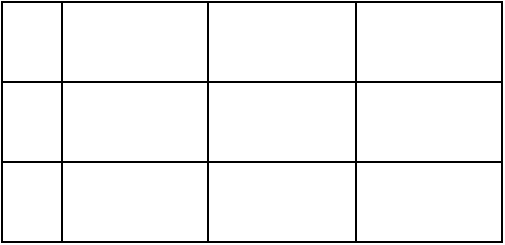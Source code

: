 <mxfile version="24.4.13" type="github" pages="2">
  <diagram name="第 1 页" id="B3vYnTvsGBG1Hv9em8wt">
    <mxGraphModel dx="1050" dy="530" grid="1" gridSize="10" guides="1" tooltips="1" connect="1" arrows="1" fold="1" page="1" pageScale="1" pageWidth="827" pageHeight="1169" math="0" shadow="0">
      <root>
        <mxCell id="0" />
        <mxCell id="1" parent="0" />
        <mxCell id="THLBpQqU5_v84O20wpuA-2" value="" style="shape=table;startSize=0;container=1;collapsible=0;childLayout=tableLayout;fontSize=16;textShadow=0;" vertex="1" parent="1">
          <mxGeometry x="130" y="340" width="250" height="120" as="geometry" />
        </mxCell>
        <mxCell id="THLBpQqU5_v84O20wpuA-3" value="" style="shape=tableRow;horizontal=0;startSize=30;swimlaneHead=0;swimlaneBody=0;strokeColor=inherit;top=0;left=0;bottom=0;right=0;collapsible=0;dropTarget=0;fillColor=none;points=[[0,0.5],[1,0.5]];portConstraint=eastwest;fontSize=16;textShadow=0;" vertex="1" parent="THLBpQqU5_v84O20wpuA-2">
          <mxGeometry width="250" height="40" as="geometry" />
        </mxCell>
        <mxCell id="THLBpQqU5_v84O20wpuA-4" value="" style="shape=partialRectangle;html=1;whiteSpace=wrap;connectable=0;strokeColor=inherit;overflow=hidden;fillColor=none;top=0;left=0;bottom=0;right=0;pointerEvents=1;fontSize=16;textShadow=0;" vertex="1" parent="THLBpQqU5_v84O20wpuA-3">
          <mxGeometry x="30" width="73" height="40" as="geometry">
            <mxRectangle width="73" height="40" as="alternateBounds" />
          </mxGeometry>
        </mxCell>
        <mxCell id="THLBpQqU5_v84O20wpuA-5" value="" style="shape=partialRectangle;html=1;whiteSpace=wrap;connectable=0;strokeColor=inherit;overflow=hidden;fillColor=none;top=0;left=0;bottom=0;right=0;pointerEvents=1;fontSize=16;textShadow=0;" vertex="1" parent="THLBpQqU5_v84O20wpuA-3">
          <mxGeometry x="103" width="74" height="40" as="geometry">
            <mxRectangle width="74" height="40" as="alternateBounds" />
          </mxGeometry>
        </mxCell>
        <mxCell id="THLBpQqU5_v84O20wpuA-6" value="" style="shape=partialRectangle;html=1;whiteSpace=wrap;connectable=0;strokeColor=inherit;overflow=hidden;fillColor=none;top=0;left=0;bottom=0;right=0;pointerEvents=1;fontSize=16;textShadow=0;" vertex="1" parent="THLBpQqU5_v84O20wpuA-3">
          <mxGeometry x="177" width="73" height="40" as="geometry">
            <mxRectangle width="73" height="40" as="alternateBounds" />
          </mxGeometry>
        </mxCell>
        <mxCell id="THLBpQqU5_v84O20wpuA-11" value="" style="shape=tableRow;horizontal=0;startSize=30;swimlaneHead=0;swimlaneBody=0;strokeColor=inherit;top=0;left=0;bottom=0;right=0;collapsible=0;dropTarget=0;fillColor=none;points=[[0,0.5],[1,0.5]];portConstraint=eastwest;fontSize=16;textShadow=0;" vertex="1" parent="THLBpQqU5_v84O20wpuA-2">
          <mxGeometry y="40" width="250" height="40" as="geometry" />
        </mxCell>
        <mxCell id="THLBpQqU5_v84O20wpuA-12" value="" style="shape=partialRectangle;html=1;whiteSpace=wrap;connectable=0;strokeColor=inherit;overflow=hidden;fillColor=none;top=0;left=0;bottom=0;right=0;pointerEvents=1;fontSize=16;textShadow=0;" vertex="1" parent="THLBpQqU5_v84O20wpuA-11">
          <mxGeometry x="30" width="73" height="40" as="geometry">
            <mxRectangle width="73" height="40" as="alternateBounds" />
          </mxGeometry>
        </mxCell>
        <mxCell id="THLBpQqU5_v84O20wpuA-13" value="" style="shape=partialRectangle;html=1;whiteSpace=wrap;connectable=0;strokeColor=inherit;overflow=hidden;fillColor=none;top=0;left=0;bottom=0;right=0;pointerEvents=1;fontSize=16;textShadow=0;" vertex="1" parent="THLBpQqU5_v84O20wpuA-11">
          <mxGeometry x="103" width="74" height="40" as="geometry">
            <mxRectangle width="74" height="40" as="alternateBounds" />
          </mxGeometry>
        </mxCell>
        <mxCell id="THLBpQqU5_v84O20wpuA-14" value="" style="shape=partialRectangle;html=1;whiteSpace=wrap;connectable=0;strokeColor=inherit;overflow=hidden;fillColor=none;top=0;left=0;bottom=0;right=0;pointerEvents=1;fontSize=16;textShadow=0;" vertex="1" parent="THLBpQqU5_v84O20wpuA-11">
          <mxGeometry x="177" width="73" height="40" as="geometry">
            <mxRectangle width="73" height="40" as="alternateBounds" />
          </mxGeometry>
        </mxCell>
        <mxCell id="THLBpQqU5_v84O20wpuA-7" value="" style="shape=tableRow;horizontal=0;startSize=30;swimlaneHead=0;swimlaneBody=0;strokeColor=inherit;top=0;left=0;bottom=0;right=0;collapsible=0;dropTarget=0;fillColor=none;points=[[0,0.5],[1,0.5]];portConstraint=eastwest;fontSize=16;textShadow=0;" vertex="1" parent="THLBpQqU5_v84O20wpuA-2">
          <mxGeometry y="80" width="250" height="40" as="geometry" />
        </mxCell>
        <mxCell id="THLBpQqU5_v84O20wpuA-8" value="" style="shape=partialRectangle;html=1;whiteSpace=wrap;connectable=0;strokeColor=inherit;overflow=hidden;fillColor=none;top=0;left=0;bottom=0;right=0;pointerEvents=1;fontSize=16;textShadow=0;" vertex="1" parent="THLBpQqU5_v84O20wpuA-7">
          <mxGeometry x="30" width="73" height="40" as="geometry">
            <mxRectangle width="73" height="40" as="alternateBounds" />
          </mxGeometry>
        </mxCell>
        <mxCell id="THLBpQqU5_v84O20wpuA-9" value="" style="shape=partialRectangle;html=1;whiteSpace=wrap;connectable=0;strokeColor=inherit;overflow=hidden;fillColor=none;top=0;left=0;bottom=0;right=0;pointerEvents=1;fontSize=16;textShadow=0;" vertex="1" parent="THLBpQqU5_v84O20wpuA-7">
          <mxGeometry x="103" width="74" height="40" as="geometry">
            <mxRectangle width="74" height="40" as="alternateBounds" />
          </mxGeometry>
        </mxCell>
        <mxCell id="THLBpQqU5_v84O20wpuA-10" value="" style="shape=partialRectangle;html=1;whiteSpace=wrap;connectable=0;strokeColor=inherit;overflow=hidden;fillColor=none;top=0;left=0;bottom=0;right=0;pointerEvents=1;fontSize=16;textShadow=0;" vertex="1" parent="THLBpQqU5_v84O20wpuA-7">
          <mxGeometry x="177" width="73" height="40" as="geometry">
            <mxRectangle width="73" height="40" as="alternateBounds" />
          </mxGeometry>
        </mxCell>
      </root>
    </mxGraphModel>
  </diagram>
  <diagram id="xkuAZWn0zsy6626wy6PB" name="第 2 页">
    <mxGraphModel grid="1" page="1" gridSize="10" guides="1" tooltips="1" connect="1" arrows="1" fold="1" pageScale="1" pageWidth="827" pageHeight="1169" math="0" shadow="0">
      <root>
        <mxCell id="0" />
        <mxCell id="1" parent="0" />
      </root>
    </mxGraphModel>
  </diagram>
</mxfile>

